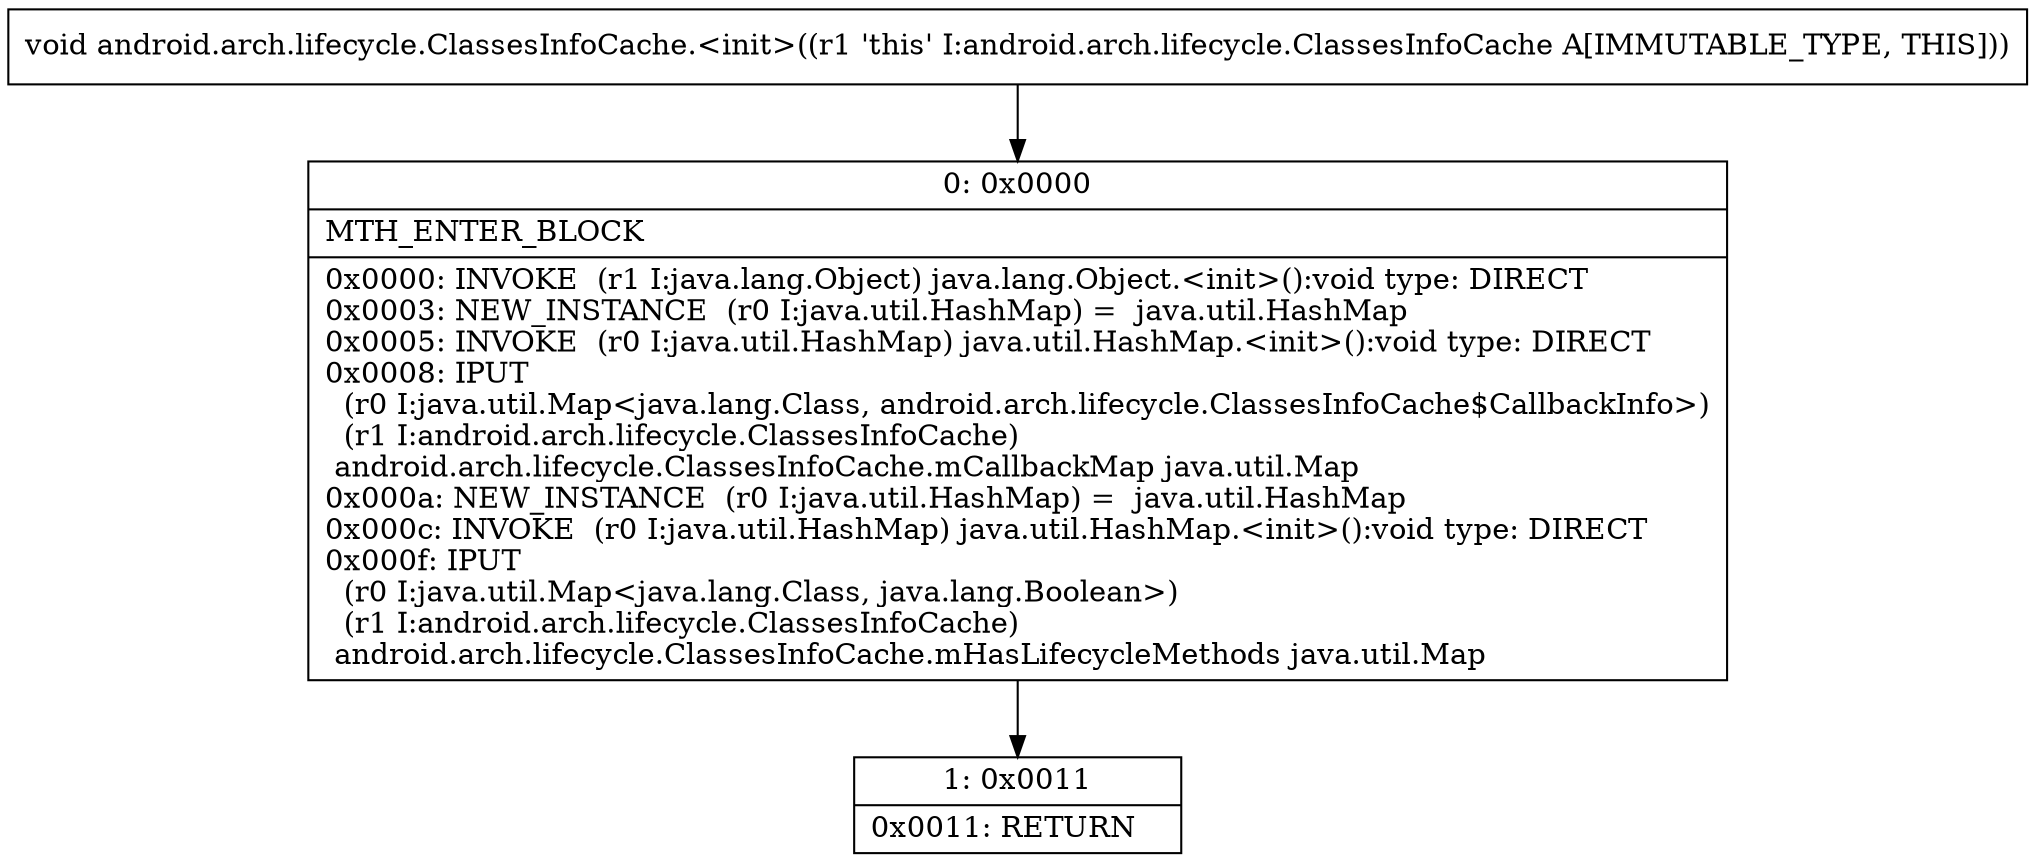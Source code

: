 digraph "CFG forandroid.arch.lifecycle.ClassesInfoCache.\<init\>()V" {
Node_0 [shape=record,label="{0\:\ 0x0000|MTH_ENTER_BLOCK\l|0x0000: INVOKE  (r1 I:java.lang.Object) java.lang.Object.\<init\>():void type: DIRECT \l0x0003: NEW_INSTANCE  (r0 I:java.util.HashMap) =  java.util.HashMap \l0x0005: INVOKE  (r0 I:java.util.HashMap) java.util.HashMap.\<init\>():void type: DIRECT \l0x0008: IPUT  \l  (r0 I:java.util.Map\<java.lang.Class, android.arch.lifecycle.ClassesInfoCache$CallbackInfo\>)\l  (r1 I:android.arch.lifecycle.ClassesInfoCache)\l android.arch.lifecycle.ClassesInfoCache.mCallbackMap java.util.Map \l0x000a: NEW_INSTANCE  (r0 I:java.util.HashMap) =  java.util.HashMap \l0x000c: INVOKE  (r0 I:java.util.HashMap) java.util.HashMap.\<init\>():void type: DIRECT \l0x000f: IPUT  \l  (r0 I:java.util.Map\<java.lang.Class, java.lang.Boolean\>)\l  (r1 I:android.arch.lifecycle.ClassesInfoCache)\l android.arch.lifecycle.ClassesInfoCache.mHasLifecycleMethods java.util.Map \l}"];
Node_1 [shape=record,label="{1\:\ 0x0011|0x0011: RETURN   \l}"];
MethodNode[shape=record,label="{void android.arch.lifecycle.ClassesInfoCache.\<init\>((r1 'this' I:android.arch.lifecycle.ClassesInfoCache A[IMMUTABLE_TYPE, THIS])) }"];
MethodNode -> Node_0;
Node_0 -> Node_1;
}

